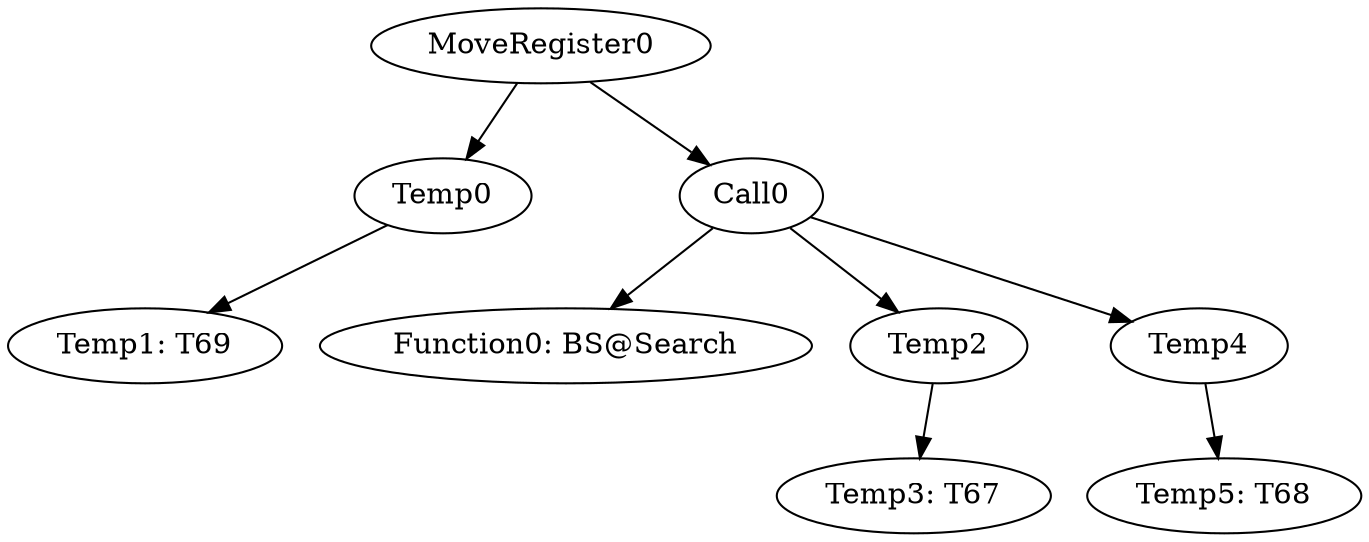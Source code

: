 digraph {
	ordering = out;
	Temp0 -> "Temp1: T69";
	Temp2 -> "Temp3: T67";
	MoveRegister0 -> Temp0;
	MoveRegister0 -> Call0;
	Temp4 -> "Temp5: T68";
	Call0 -> "Function0: BS@Search";
	Call0 -> Temp2;
	Call0 -> Temp4;
}

